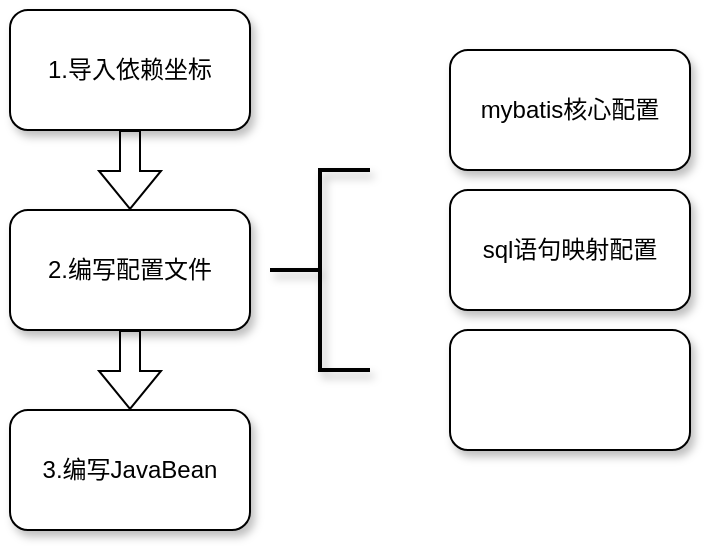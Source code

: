 <mxfile version="15.0.3" type="github">
  <diagram id="cdUffoY6zjXfF5_aI3OV" name="第 1 页">
    <mxGraphModel dx="872" dy="770" grid="1" gridSize="10" guides="1" tooltips="1" connect="1" arrows="1" fold="1" page="1" pageScale="1" pageWidth="827" pageHeight="1169" math="0" shadow="0">
      <root>
        <mxCell id="0" />
        <mxCell id="1" parent="0" />
        <mxCell id="D11ho6Hn2QxXih_wh8M_-5" value="" style="edgeStyle=orthogonalEdgeStyle;shape=flexArrow;rounded=0;orthogonalLoop=1;jettySize=auto;html=1;" edge="1" parent="1" source="D11ho6Hn2QxXih_wh8M_-1" target="D11ho6Hn2QxXih_wh8M_-2">
          <mxGeometry relative="1" as="geometry" />
        </mxCell>
        <mxCell id="D11ho6Hn2QxXih_wh8M_-1" value="1.导入依赖坐标" style="rounded=1;whiteSpace=wrap;html=1;shadow=1;" vertex="1" parent="1">
          <mxGeometry x="30" y="160" width="120" height="60" as="geometry" />
        </mxCell>
        <mxCell id="D11ho6Hn2QxXih_wh8M_-6" value="" style="edgeStyle=orthogonalEdgeStyle;shape=flexArrow;rounded=0;orthogonalLoop=1;jettySize=auto;html=1;" edge="1" parent="1" source="D11ho6Hn2QxXih_wh8M_-2" target="D11ho6Hn2QxXih_wh8M_-3">
          <mxGeometry relative="1" as="geometry" />
        </mxCell>
        <mxCell id="D11ho6Hn2QxXih_wh8M_-2" value="2.编写配置文件" style="rounded=1;whiteSpace=wrap;html=1;shadow=1;" vertex="1" parent="1">
          <mxGeometry x="30" y="260" width="120" height="60" as="geometry" />
        </mxCell>
        <mxCell id="D11ho6Hn2QxXih_wh8M_-3" value="3.编写JavaBean" style="rounded=1;whiteSpace=wrap;html=1;shadow=1;" vertex="1" parent="1">
          <mxGeometry x="30" y="360" width="120" height="60" as="geometry" />
        </mxCell>
        <mxCell id="D11ho6Hn2QxXih_wh8M_-7" value="" style="strokeWidth=2;html=1;shape=mxgraph.flowchart.annotation_2;align=left;labelPosition=right;pointerEvents=1;shadow=1;" vertex="1" parent="1">
          <mxGeometry x="160" y="240" width="50" height="100" as="geometry" />
        </mxCell>
        <mxCell id="D11ho6Hn2QxXih_wh8M_-8" value="mybatis核心配置" style="rounded=1;whiteSpace=wrap;html=1;shadow=1;" vertex="1" parent="1">
          <mxGeometry x="250" y="180" width="120" height="60" as="geometry" />
        </mxCell>
        <mxCell id="D11ho6Hn2QxXih_wh8M_-9" value="sql语句映射配置" style="rounded=1;whiteSpace=wrap;html=1;shadow=1;" vertex="1" parent="1">
          <mxGeometry x="250" y="250" width="120" height="60" as="geometry" />
        </mxCell>
        <mxCell id="D11ho6Hn2QxXih_wh8M_-10" value="" style="rounded=1;whiteSpace=wrap;html=1;shadow=1;" vertex="1" parent="1">
          <mxGeometry x="250" y="320" width="120" height="60" as="geometry" />
        </mxCell>
      </root>
    </mxGraphModel>
  </diagram>
</mxfile>
